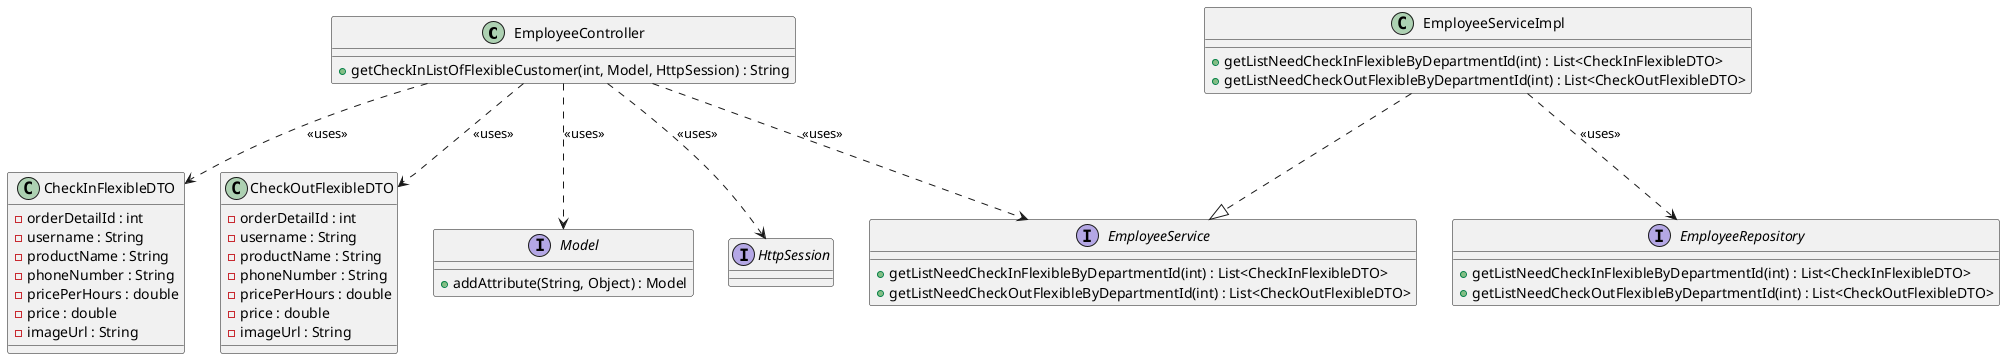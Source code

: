 @startuml
class EmployeeController {
    + getCheckInListOfFlexibleCustomer(int, Model, HttpSession) : String
}

interface Model {
    + addAttribute(String, Object) : Model
}

interface HttpSession {
}

interface EmployeeService {
    + getListNeedCheckInFlexibleByDepartmentId(int) : List<CheckInFlexibleDTO>
    + getListNeedCheckOutFlexibleByDepartmentId(int) : List<CheckOutFlexibleDTO>
}
class EmployeeServiceImpl {
    + getListNeedCheckInFlexibleByDepartmentId(int) : List<CheckInFlexibleDTO>
    + getListNeedCheckOutFlexibleByDepartmentId(int) : List<CheckOutFlexibleDTO>
}
interface EmployeeRepository {
    + getListNeedCheckInFlexibleByDepartmentId(int) : List<CheckInFlexibleDTO>
    + getListNeedCheckOutFlexibleByDepartmentId(int) : List<CheckOutFlexibleDTO>
}

class CheckInFlexibleDTO {
    - orderDetailId : int
    - username : String
    - productName : String
    - phoneNumber : String
    - pricePerHours : double
    - price : double
    - imageUrl : String
}

class CheckOutFlexibleDTO {
    - orderDetailId : int
    - username : String
    - productName : String
    - phoneNumber : String
    - pricePerHours : double
    - price : double
    - imageUrl : String
}

EmployeeController ..> EmployeeService : <<uses>>
EmployeeController ..> Model : <<uses>>
EmployeeController ..> HttpSession : <<uses>>
EmployeeController ..> CheckInFlexibleDTO : <<uses>>
EmployeeController ..> CheckOutFlexibleDTO : <<uses>>

EmployeeServiceImpl ..|> EmployeeService
EmployeeServiceImpl ..> EmployeeRepository : <<uses>>
@enduml
